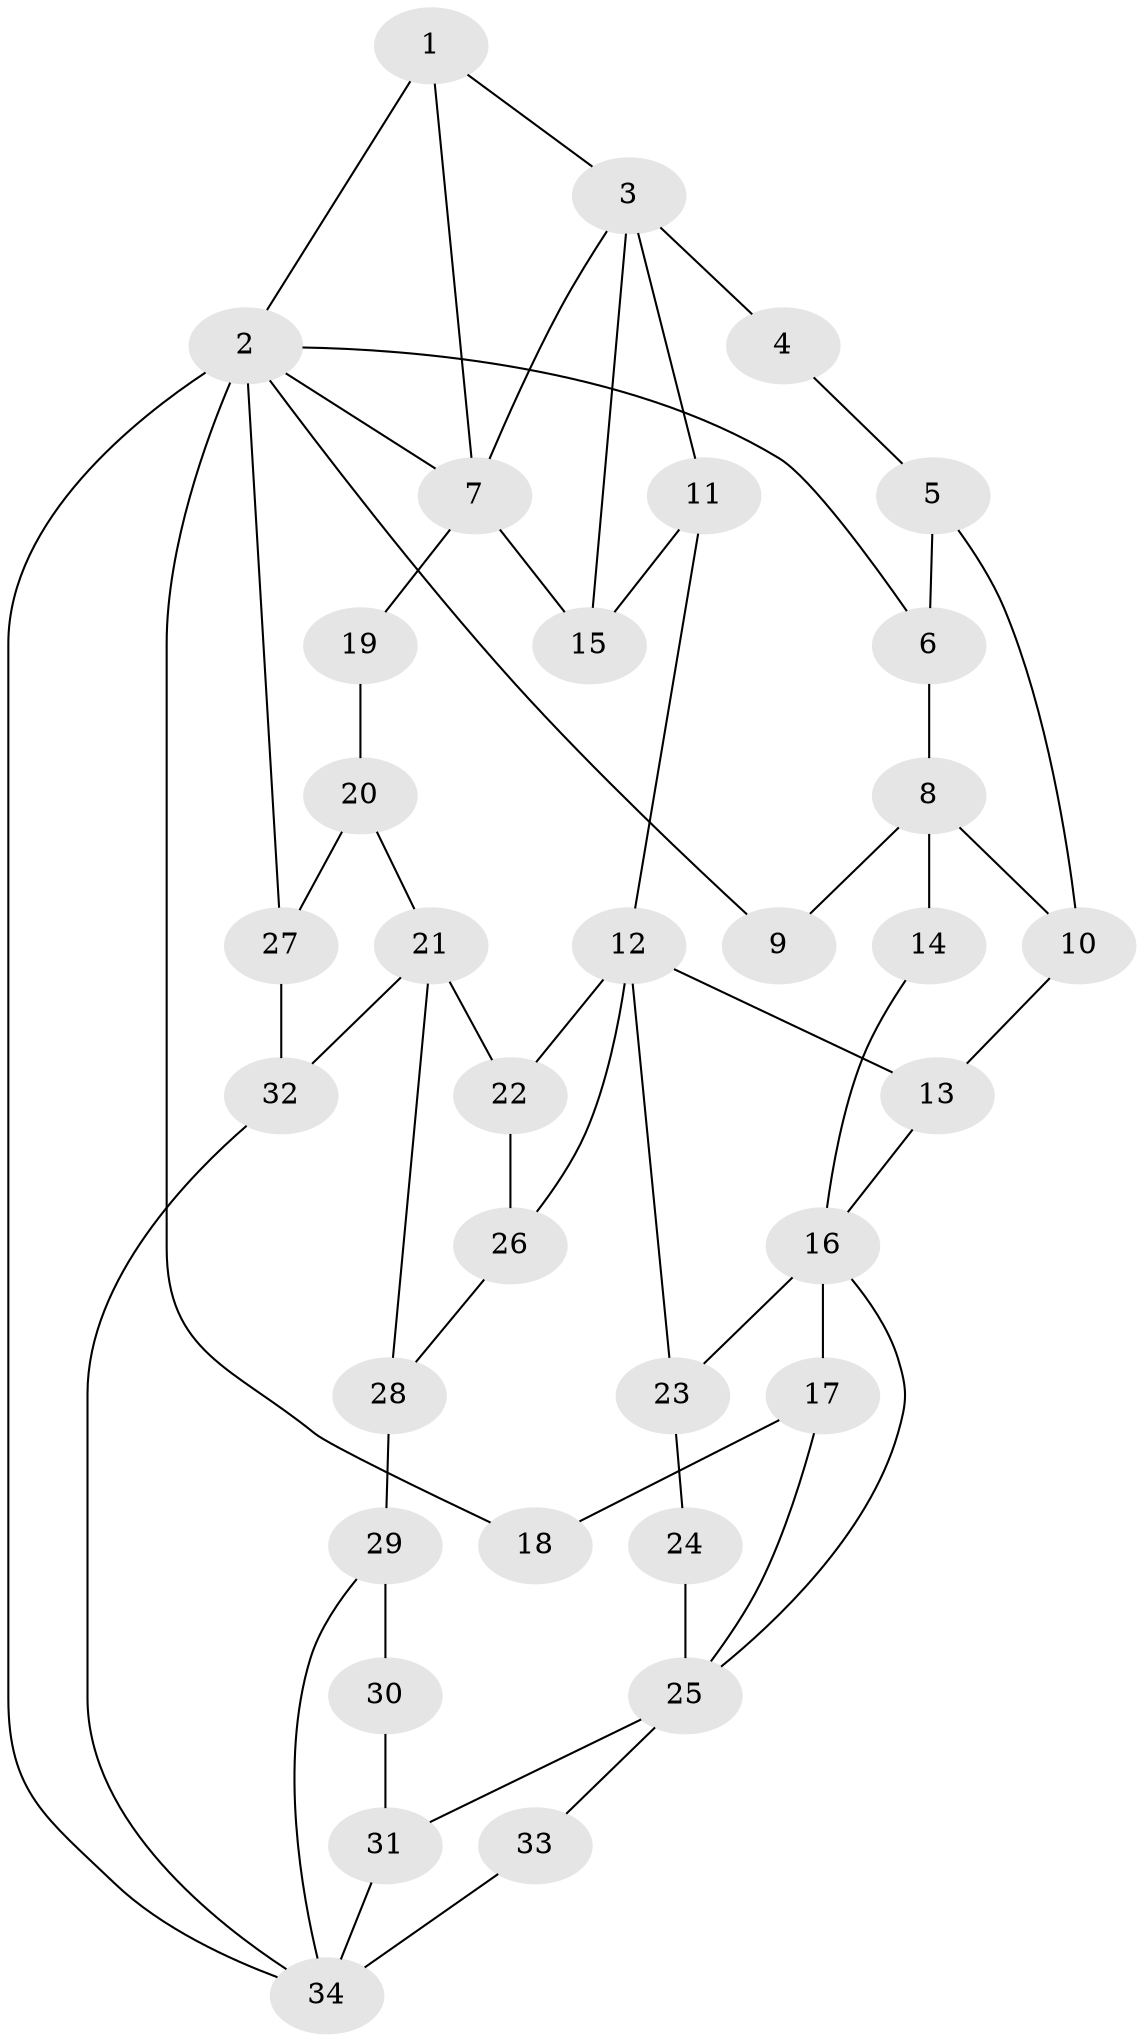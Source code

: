// original degree distribution, {3: 0.058823529411764705, 5: 0.47058823529411764, 6: 0.25, 4: 0.22058823529411764}
// Generated by graph-tools (version 1.1) at 2025/54/03/04/25 22:54:40]
// undirected, 34 vertices, 56 edges
graph export_dot {
  node [color=gray90,style=filled];
  1;
  2;
  3;
  4;
  5;
  6;
  7;
  8;
  9;
  10;
  11;
  12;
  13;
  14;
  15;
  16;
  17;
  18;
  19;
  20;
  21;
  22;
  23;
  24;
  25;
  26;
  27;
  28;
  29;
  30;
  31;
  32;
  33;
  34;
  1 -- 2 [weight=1.0];
  1 -- 3 [weight=1.0];
  1 -- 7 [weight=1.0];
  2 -- 6 [weight=1.0];
  2 -- 7 [weight=1.0];
  2 -- 9 [weight=1.0];
  2 -- 18 [weight=2.0];
  2 -- 27 [weight=2.0];
  2 -- 34 [weight=1.0];
  3 -- 4 [weight=2.0];
  3 -- 7 [weight=1.0];
  3 -- 11 [weight=1.0];
  3 -- 15 [weight=1.0];
  4 -- 5 [weight=1.0];
  5 -- 6 [weight=1.0];
  5 -- 10 [weight=1.0];
  6 -- 8 [weight=1.0];
  7 -- 15 [weight=1.0];
  7 -- 19 [weight=2.0];
  8 -- 9 [weight=2.0];
  8 -- 10 [weight=1.0];
  8 -- 14 [weight=2.0];
  10 -- 13 [weight=1.0];
  11 -- 12 [weight=2.0];
  11 -- 15 [weight=1.0];
  12 -- 13 [weight=1.0];
  12 -- 22 [weight=1.0];
  12 -- 23 [weight=1.0];
  12 -- 26 [weight=1.0];
  13 -- 16 [weight=1.0];
  14 -- 16 [weight=1.0];
  16 -- 17 [weight=2.0];
  16 -- 23 [weight=1.0];
  16 -- 25 [weight=1.0];
  17 -- 18 [weight=1.0];
  17 -- 25 [weight=1.0];
  19 -- 20 [weight=1.0];
  20 -- 21 [weight=1.0];
  20 -- 27 [weight=1.0];
  21 -- 22 [weight=1.0];
  21 -- 28 [weight=1.0];
  21 -- 32 [weight=1.0];
  22 -- 26 [weight=1.0];
  23 -- 24 [weight=1.0];
  24 -- 25 [weight=2.0];
  25 -- 31 [weight=1.0];
  25 -- 33 [weight=1.0];
  26 -- 28 [weight=1.0];
  27 -- 32 [weight=1.0];
  28 -- 29 [weight=2.0];
  29 -- 30 [weight=2.0];
  29 -- 34 [weight=1.0];
  30 -- 31 [weight=1.0];
  31 -- 34 [weight=1.0];
  32 -- 34 [weight=1.0];
  33 -- 34 [weight=2.0];
}
